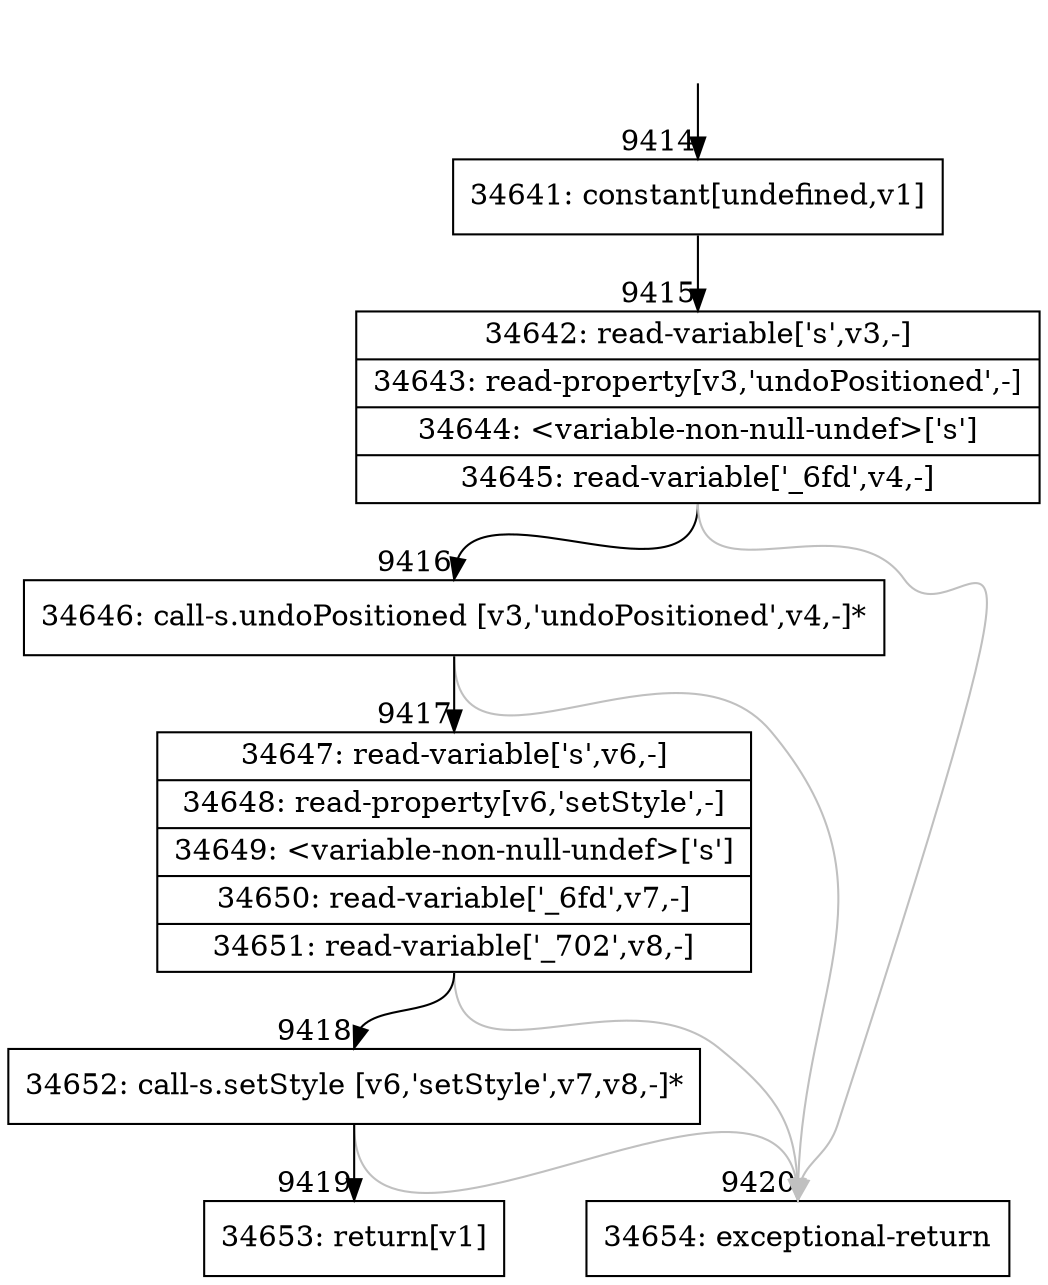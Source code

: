 digraph {
rankdir="TD"
BB_entry658[shape=none,label=""];
BB_entry658 -> BB9414 [tailport=s, headport=n, headlabel="    9414"]
BB9414 [shape=record label="{34641: constant[undefined,v1]}" ] 
BB9414 -> BB9415 [tailport=s, headport=n, headlabel="      9415"]
BB9415 [shape=record label="{34642: read-variable['s',v3,-]|34643: read-property[v3,'undoPositioned',-]|34644: \<variable-non-null-undef\>['s']|34645: read-variable['_6fd',v4,-]}" ] 
BB9415 -> BB9416 [tailport=s, headport=n, headlabel="      9416"]
BB9415 -> BB9420 [tailport=s, headport=n, color=gray, headlabel="      9420"]
BB9416 [shape=record label="{34646: call-s.undoPositioned [v3,'undoPositioned',v4,-]*}" ] 
BB9416 -> BB9417 [tailport=s, headport=n, headlabel="      9417"]
BB9416 -> BB9420 [tailport=s, headport=n, color=gray]
BB9417 [shape=record label="{34647: read-variable['s',v6,-]|34648: read-property[v6,'setStyle',-]|34649: \<variable-non-null-undef\>['s']|34650: read-variable['_6fd',v7,-]|34651: read-variable['_702',v8,-]}" ] 
BB9417 -> BB9418 [tailport=s, headport=n, headlabel="      9418"]
BB9417 -> BB9420 [tailport=s, headport=n, color=gray]
BB9418 [shape=record label="{34652: call-s.setStyle [v6,'setStyle',v7,v8,-]*}" ] 
BB9418 -> BB9419 [tailport=s, headport=n, headlabel="      9419"]
BB9418 -> BB9420 [tailport=s, headport=n, color=gray]
BB9419 [shape=record label="{34653: return[v1]}" ] 
BB9420 [shape=record label="{34654: exceptional-return}" ] 
//#$~ 6682
}
